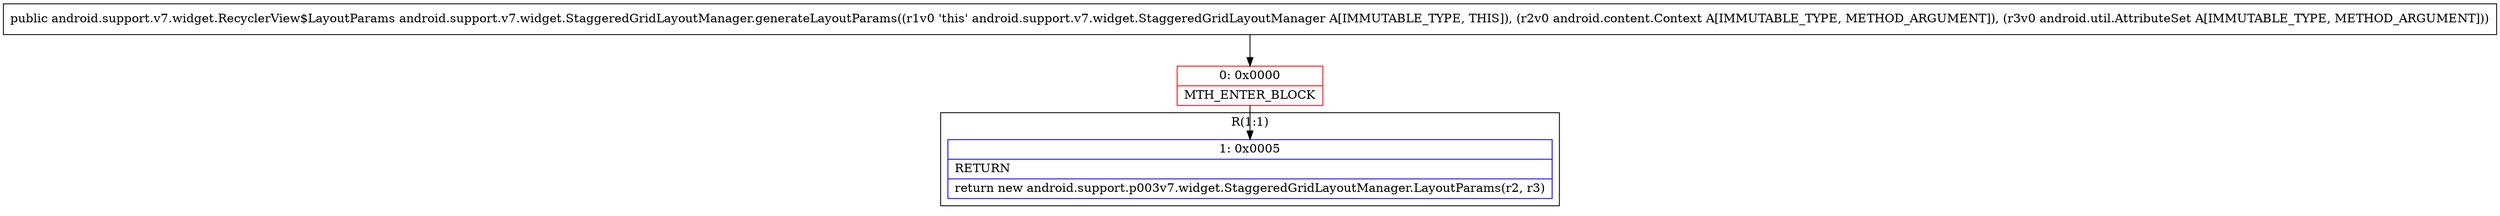 digraph "CFG forandroid.support.v7.widget.StaggeredGridLayoutManager.generateLayoutParams(Landroid\/content\/Context;Landroid\/util\/AttributeSet;)Landroid\/support\/v7\/widget\/RecyclerView$LayoutParams;" {
subgraph cluster_Region_1108253817 {
label = "R(1:1)";
node [shape=record,color=blue];
Node_1 [shape=record,label="{1\:\ 0x0005|RETURN\l|return new android.support.p003v7.widget.StaggeredGridLayoutManager.LayoutParams(r2, r3)\l}"];
}
Node_0 [shape=record,color=red,label="{0\:\ 0x0000|MTH_ENTER_BLOCK\l}"];
MethodNode[shape=record,label="{public android.support.v7.widget.RecyclerView$LayoutParams android.support.v7.widget.StaggeredGridLayoutManager.generateLayoutParams((r1v0 'this' android.support.v7.widget.StaggeredGridLayoutManager A[IMMUTABLE_TYPE, THIS]), (r2v0 android.content.Context A[IMMUTABLE_TYPE, METHOD_ARGUMENT]), (r3v0 android.util.AttributeSet A[IMMUTABLE_TYPE, METHOD_ARGUMENT])) }"];
MethodNode -> Node_0;
Node_0 -> Node_1;
}

